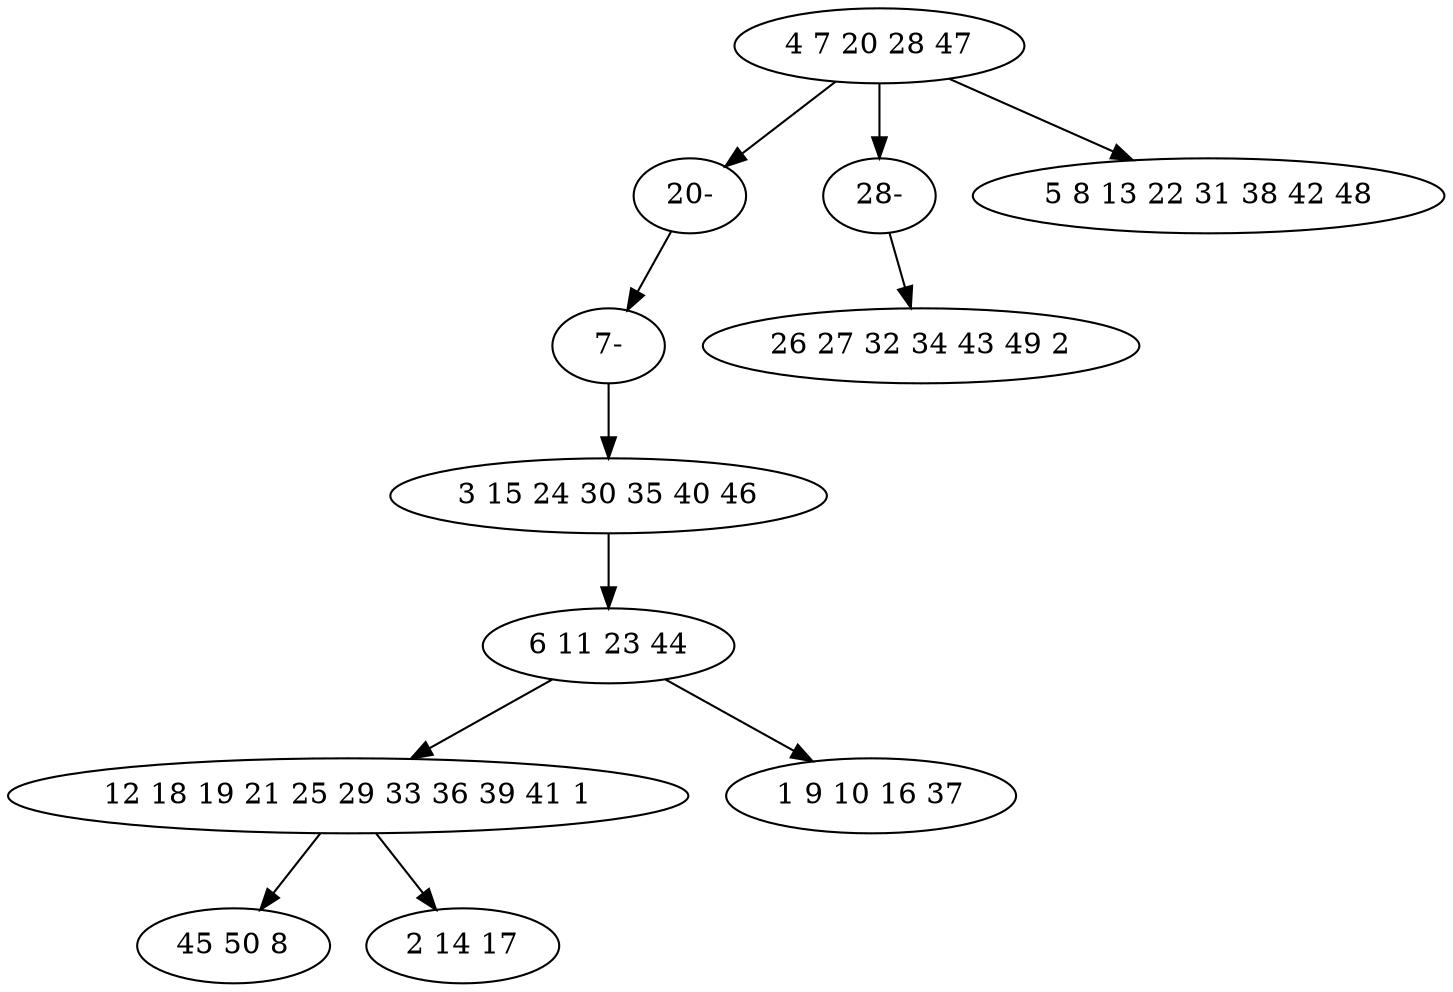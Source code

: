 digraph true_tree {
	"0" -> "9"
	"0" -> "11"
	"1" -> "3"
	"3" -> "4"
	"3" -> "5"
	"4" -> "6"
	"4" -> "7"
	"0" -> "8"
	"9" -> "10"
	"10" -> "1"
	"11" -> "2"
	"0" [label="4 7 20 28 47"];
	"1" [label="3 15 24 30 35 40 46"];
	"2" [label="26 27 32 34 43 49 2"];
	"3" [label="6 11 23 44"];
	"4" [label="12 18 19 21 25 29 33 36 39 41 1"];
	"5" [label="1 9 10 16 37"];
	"6" [label="45 50 8"];
	"7" [label="2 14 17"];
	"8" [label="5 8 13 22 31 38 42 48"];
	"9" [label="20-"];
	"10" [label="7-"];
	"11" [label="28-"];
}
